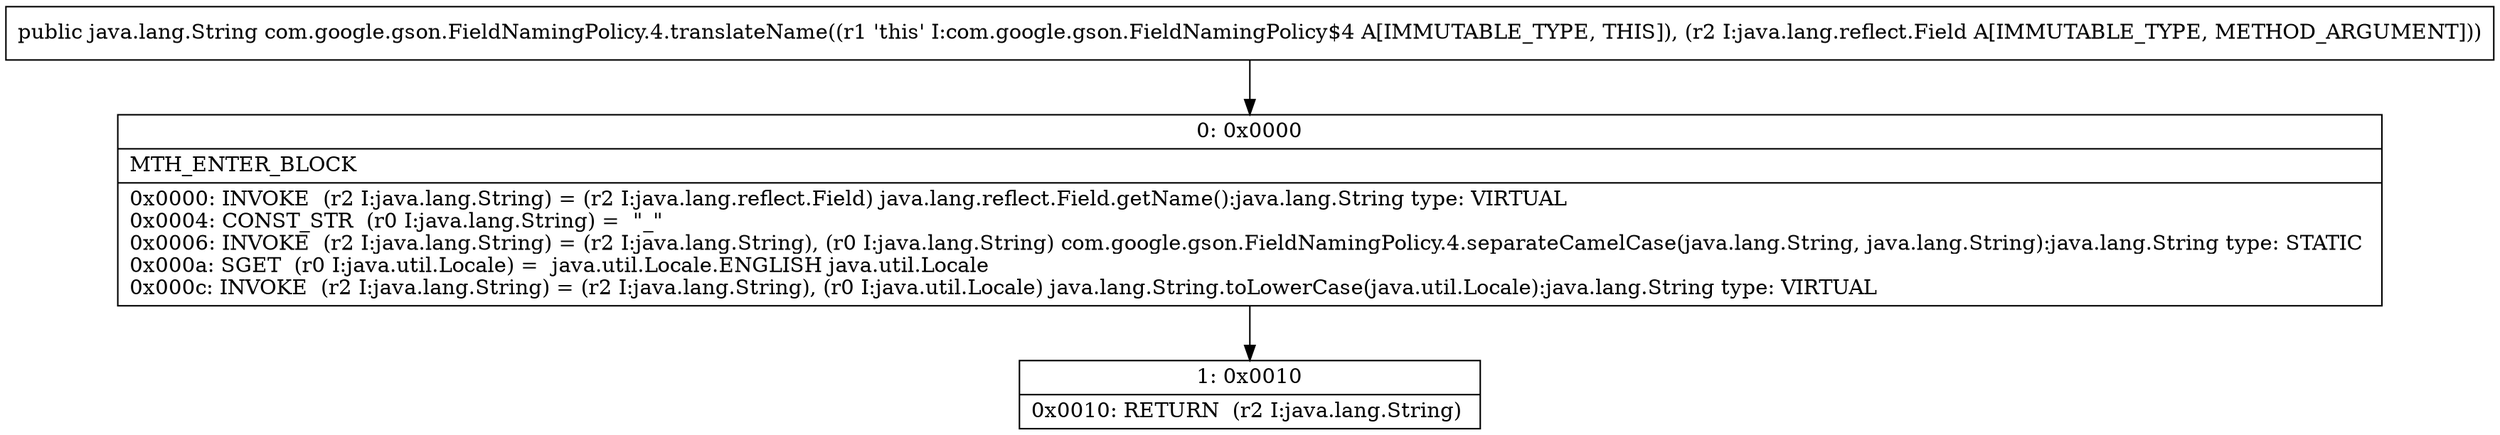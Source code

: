 digraph "CFG forcom.google.gson.FieldNamingPolicy.4.translateName(Ljava\/lang\/reflect\/Field;)Ljava\/lang\/String;" {
Node_0 [shape=record,label="{0\:\ 0x0000|MTH_ENTER_BLOCK\l|0x0000: INVOKE  (r2 I:java.lang.String) = (r2 I:java.lang.reflect.Field) java.lang.reflect.Field.getName():java.lang.String type: VIRTUAL \l0x0004: CONST_STR  (r0 I:java.lang.String) =  \"_\" \l0x0006: INVOKE  (r2 I:java.lang.String) = (r2 I:java.lang.String), (r0 I:java.lang.String) com.google.gson.FieldNamingPolicy.4.separateCamelCase(java.lang.String, java.lang.String):java.lang.String type: STATIC \l0x000a: SGET  (r0 I:java.util.Locale) =  java.util.Locale.ENGLISH java.util.Locale \l0x000c: INVOKE  (r2 I:java.lang.String) = (r2 I:java.lang.String), (r0 I:java.util.Locale) java.lang.String.toLowerCase(java.util.Locale):java.lang.String type: VIRTUAL \l}"];
Node_1 [shape=record,label="{1\:\ 0x0010|0x0010: RETURN  (r2 I:java.lang.String) \l}"];
MethodNode[shape=record,label="{public java.lang.String com.google.gson.FieldNamingPolicy.4.translateName((r1 'this' I:com.google.gson.FieldNamingPolicy$4 A[IMMUTABLE_TYPE, THIS]), (r2 I:java.lang.reflect.Field A[IMMUTABLE_TYPE, METHOD_ARGUMENT])) }"];
MethodNode -> Node_0;
Node_0 -> Node_1;
}

